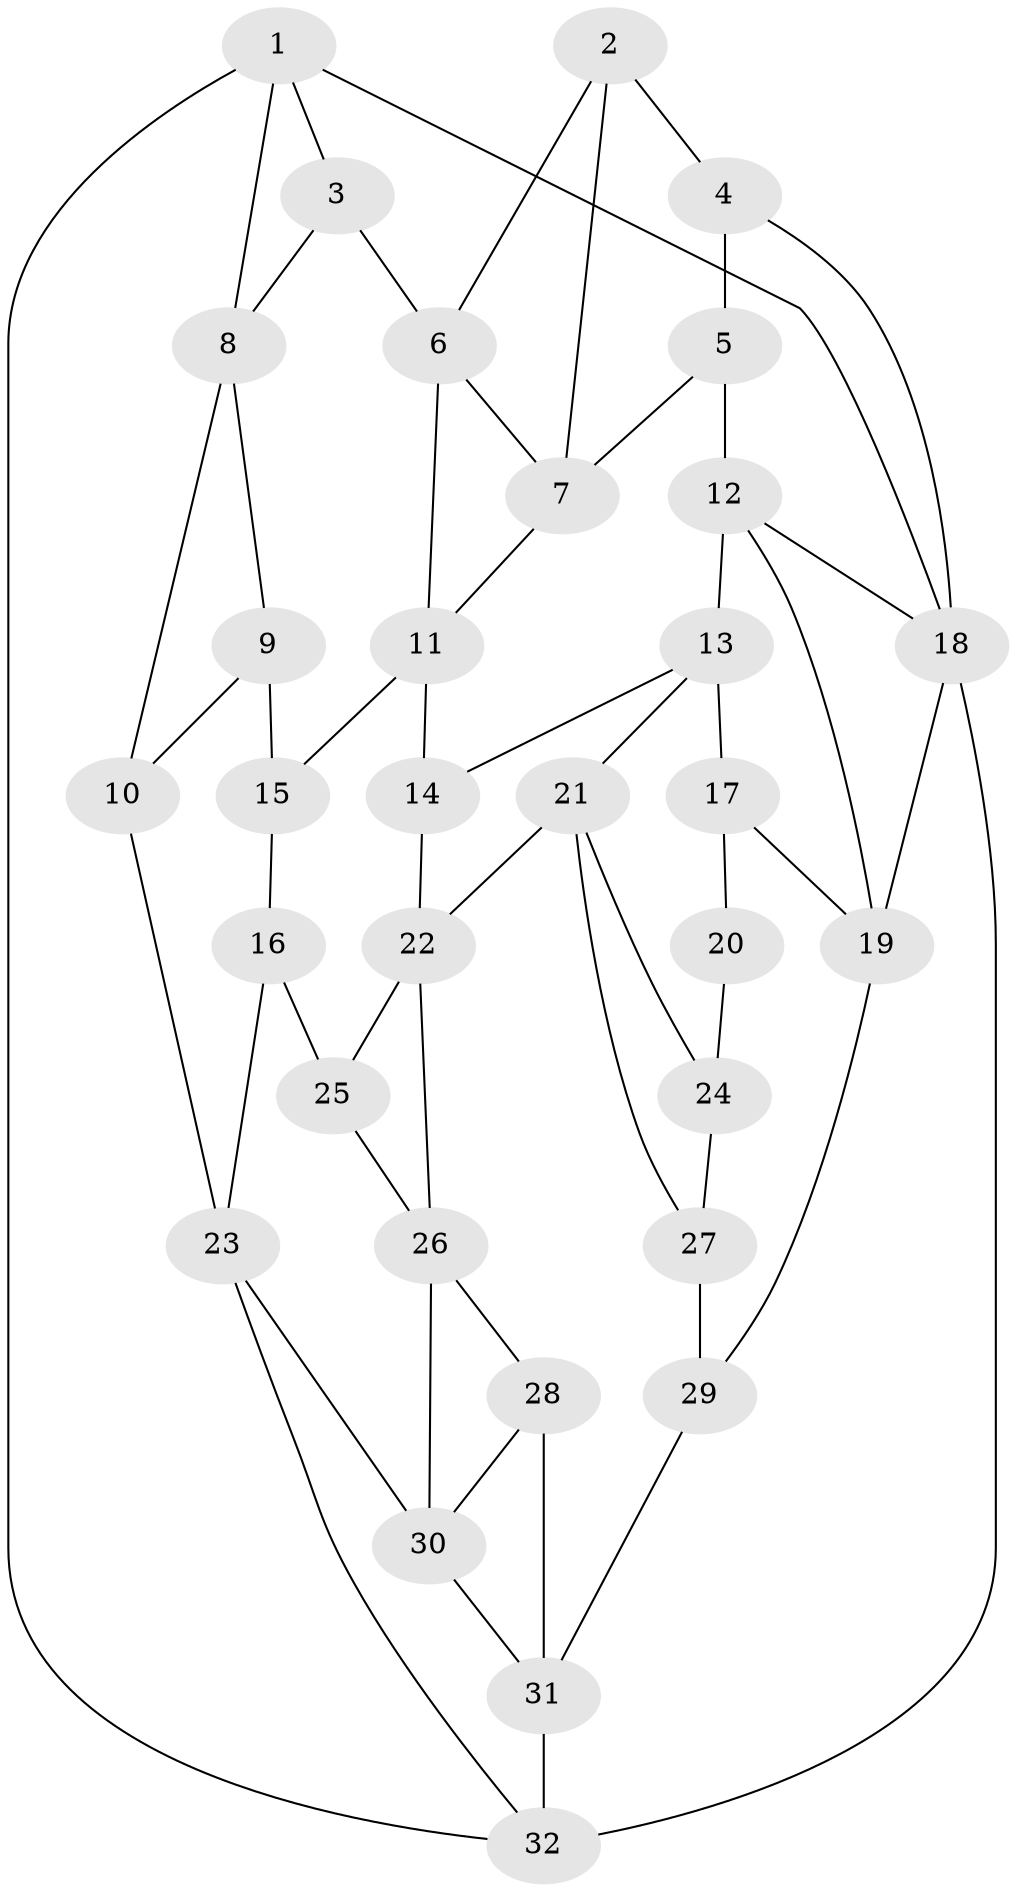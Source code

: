 // original degree distribution, {3: 0.03125, 4: 0.28125, 5: 0.4375, 6: 0.25}
// Generated by graph-tools (version 1.1) at 2025/03/03/09/25 03:03:24]
// undirected, 32 vertices, 56 edges
graph export_dot {
graph [start="1"]
  node [color=gray90,style=filled];
  1;
  2;
  3;
  4;
  5;
  6;
  7;
  8;
  9;
  10;
  11;
  12;
  13;
  14;
  15;
  16;
  17;
  18;
  19;
  20;
  21;
  22;
  23;
  24;
  25;
  26;
  27;
  28;
  29;
  30;
  31;
  32;
  1 -- 3 [weight=1.0];
  1 -- 8 [weight=1.0];
  1 -- 18 [weight=1.0];
  1 -- 32 [weight=1.0];
  2 -- 4 [weight=1.0];
  2 -- 6 [weight=1.0];
  2 -- 7 [weight=1.0];
  3 -- 6 [weight=1.0];
  3 -- 8 [weight=1.0];
  4 -- 5 [weight=1.0];
  4 -- 18 [weight=1.0];
  5 -- 7 [weight=1.0];
  5 -- 12 [weight=1.0];
  6 -- 7 [weight=1.0];
  6 -- 11 [weight=1.0];
  7 -- 11 [weight=1.0];
  8 -- 9 [weight=1.0];
  8 -- 10 [weight=1.0];
  9 -- 10 [weight=1.0];
  9 -- 15 [weight=2.0];
  10 -- 23 [weight=1.0];
  11 -- 14 [weight=1.0];
  11 -- 15 [weight=1.0];
  12 -- 13 [weight=1.0];
  12 -- 18 [weight=1.0];
  12 -- 19 [weight=1.0];
  13 -- 14 [weight=1.0];
  13 -- 17 [weight=1.0];
  13 -- 21 [weight=1.0];
  14 -- 22 [weight=1.0];
  15 -- 16 [weight=1.0];
  16 -- 23 [weight=1.0];
  16 -- 25 [weight=2.0];
  17 -- 19 [weight=1.0];
  17 -- 20 [weight=2.0];
  18 -- 19 [weight=1.0];
  18 -- 32 [weight=2.0];
  19 -- 29 [weight=1.0];
  20 -- 24 [weight=2.0];
  21 -- 22 [weight=1.0];
  21 -- 24 [weight=1.0];
  21 -- 27 [weight=1.0];
  22 -- 25 [weight=1.0];
  22 -- 26 [weight=1.0];
  23 -- 30 [weight=1.0];
  23 -- 32 [weight=1.0];
  24 -- 27 [weight=1.0];
  25 -- 26 [weight=1.0];
  26 -- 28 [weight=1.0];
  26 -- 30 [weight=1.0];
  27 -- 29 [weight=2.0];
  28 -- 30 [weight=1.0];
  28 -- 31 [weight=1.0];
  29 -- 31 [weight=1.0];
  30 -- 31 [weight=1.0];
  31 -- 32 [weight=1.0];
}
